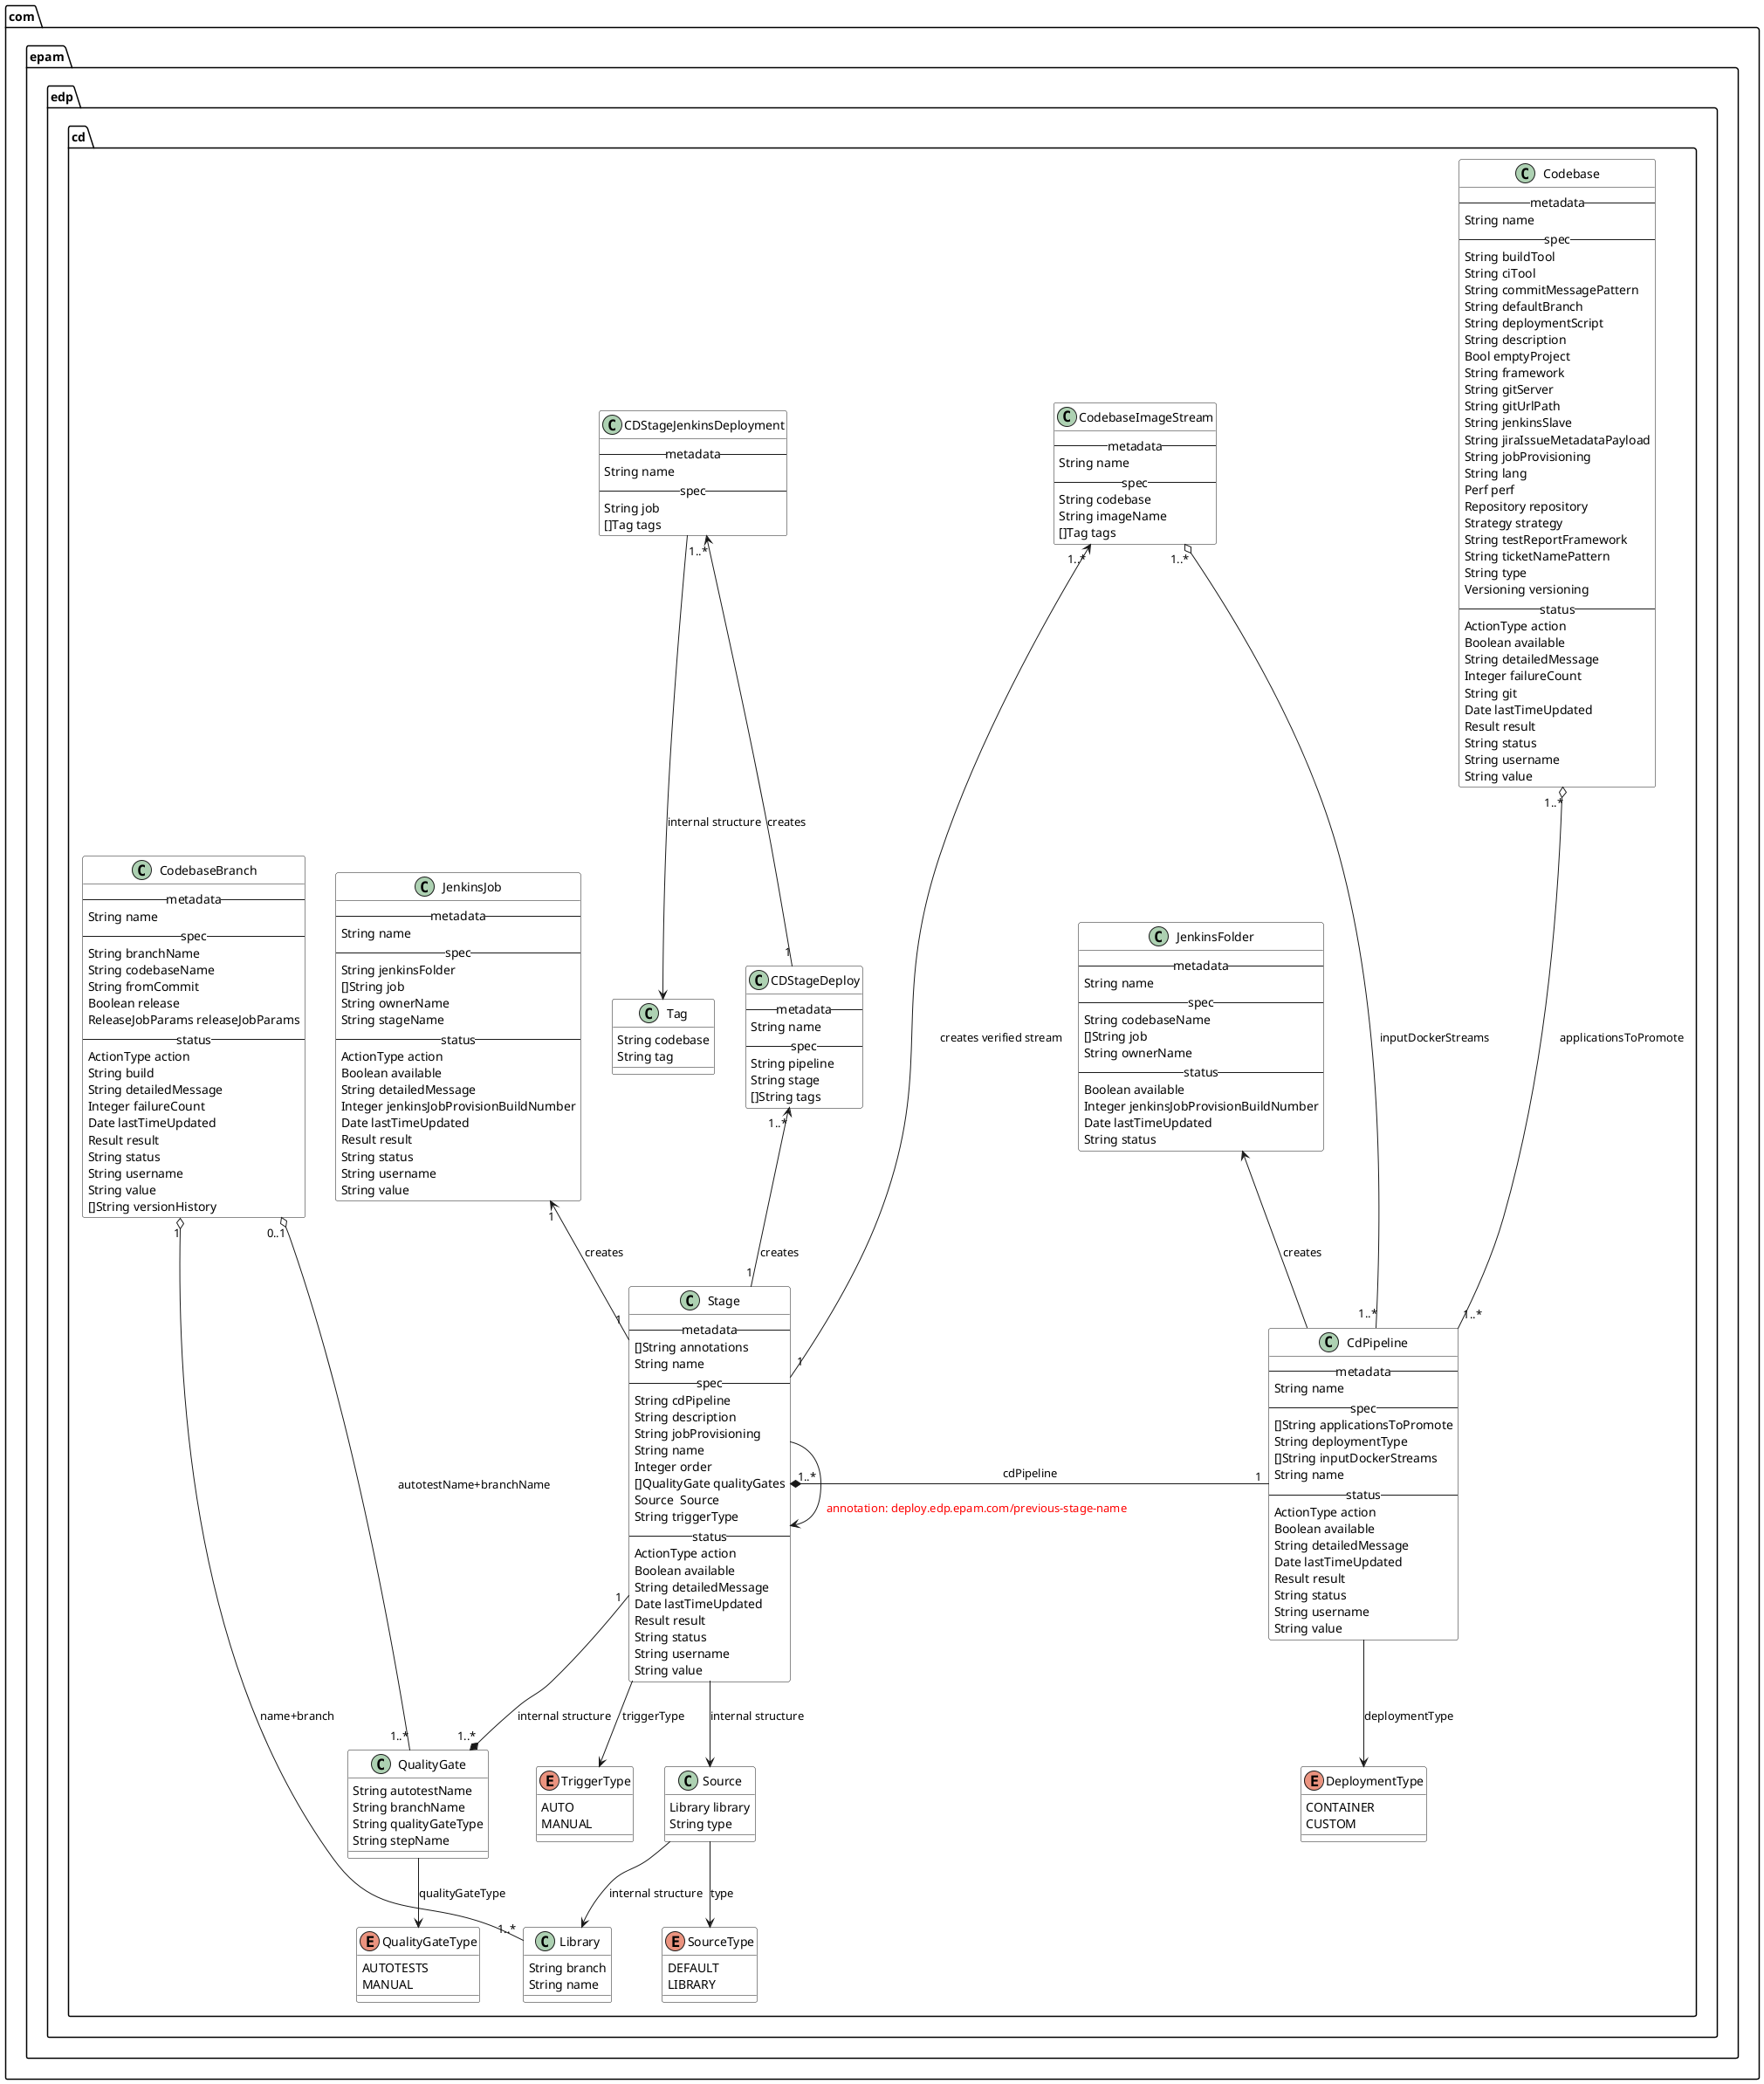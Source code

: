 @startuml cdpipeline-operator

skinparam class {
    BackgroundColor #white
	BackgroundColor<<wip>> LightGoldenRodYellow
	BackgroundColor<<tbd>> Khaki
}

package com.epam.edp.cd {
  class CdPipeline {
    -- metadata --
        String name
    -- spec --
        []String applicationsToPromote
        String deploymentType
        []String inputDockerStreams
        String name
    -- status --
        ActionType action
        Boolean available
        String detailedMessage
        Date lastTimeUpdated
        Result result
        String status
        String username
        String value
  }

  CdPipeline "1" -l-* "1..*" Stage : cdPipeline

  enum DeploymentType {
    CONTAINER
    CUSTOM
  }

  CdPipeline --> DeploymentType : deploymentType

  class Stage {
    -- metadata --
        []String annotations
        String name
    -- spec --
        String cdPipeline
        String description
        String jobProvisioning
        String name
        Integer order
        []QualityGate qualityGates
        Source  Source
        String triggerType
    -- status --
        ActionType action
        Boolean available
        String detailedMessage
        Date lastTimeUpdated
        Result result
        String status
        String username
        String value
  }

  Stage "1" --* "1..*" QualityGate : internal structure
  class QualityGate  {
        String autotestName
        String branchName
        String qualityGateType
        String stepName
  }

  QualityGate --> QualityGateType : qualityGateType
  enum QualityGateType {
        AUTOTESTS
        MANUAL
  }

  Stage --> Source : internal structure
  class Source {
        Library library
        String type
  }
  Source --> SourceType : type
  enum SourceType {
        DEFAULT
        LIBRARY
  }
  Source --> Library : internal structure
  class Library {
        String branch
        String name
  }

  Stage --> Stage : \n\n\n<color red>annotation: deploy.edp.epam.com/previous-stage-name</color>

  enum TriggerType {
    AUTO
    MANUAL
  }
  Stage --> TriggerType : triggerType

  class Codebase {
    -- metadata --
        String name
    -- spec --
        String buildTool
        String ciTool
        String commitMessagePattern
        String defaultBranch
        String deploymentScript
        String description
        Bool emptyProject
        String framework
        String gitServer
        String gitUrlPath
        String jenkinsSlave
        String jiraIssueMetadataPayload
        String jobProvisioning
        String lang
        Perf perf
        Repository repository
        Strategy strategy
        String testReportFramework
        String ticketNamePattern
        String type
        Versioning versioning
    -- status --
        ActionType action
        Boolean available
        String detailedMessage
        Integer failureCount
        String git
        Date lastTimeUpdated
        Result result
        String status
        String username
        String value
  }

  class CodebaseBranch {
    -- metadata --
        String name
    -- spec --
        String branchName
        String codebaseName
        String fromCommit
        Boolean release
        ReleaseJobParams releaseJobParams
    -- status --
        ActionType action
        String build
        String detailedMessage
        Integer failureCount
        Date lastTimeUpdated
        Result result
        String status
        String username
        String value
        []String versionHistory
  }

  class JenkinsFolder {
    -- metadata --
        String name
    -- spec --
        String codebaseName
        []String job
        String ownerName
    -- status --
        Boolean available
        Integer jenkinsJobProvisionBuildNumber
        Date lastTimeUpdated
        String status
  }

  class JenkinsJob {
    -- metadata --
        String name
    -- spec --
        String jenkinsFolder
        []String job
        String ownerName
        String stageName
    -- status --
        ActionType action
        Boolean available
        String detailedMessage
        Integer jenkinsJobProvisionBuildNumber
        Date lastTimeUpdated
        Result result
        String status
        String username
        String value
  }

  class CDStageDeploy {
    -- metadata --
        String name
    -- spec --
        String pipeline
        String stage
        []String tags
  }

  class CDStageJenkinsDeployment {
    -- metadata --
        String name
    -- spec --
        String job
        []Tag tags
  }
  CDStageJenkinsDeployment --> Tag : internal structure
  class Tag {
        String codebase
        String tag
  }

  class CodebaseImageStream {
    -- metadata --
        String name
    -- spec --
        String codebase
        String imageName
        []Tag tags
  }

JenkinsFolder <-- CdPipeline : "creates"
Codebase "1..*" o--- "1..*" CdPipeline : applicationsToPromote
CodebaseImageStream "1..*" o--- "1..*" CdPipeline : inputDockerStreams
CodebaseBranch "0..1" o--- "1..*" QualityGate : autotestName+branchName
CodebaseBranch "1" o--- "1..*" Library : name+branch
JenkinsJob "1" <-- "1" Stage : creates
CodebaseImageStream "1..*" <-- "1" Stage : creates verified stream
CDStageDeploy "1..*" <-- "1" Stage : creates
CDStageJenkinsDeployment "1..*" <-- "1" CDStageDeploy : creates

@enduml
